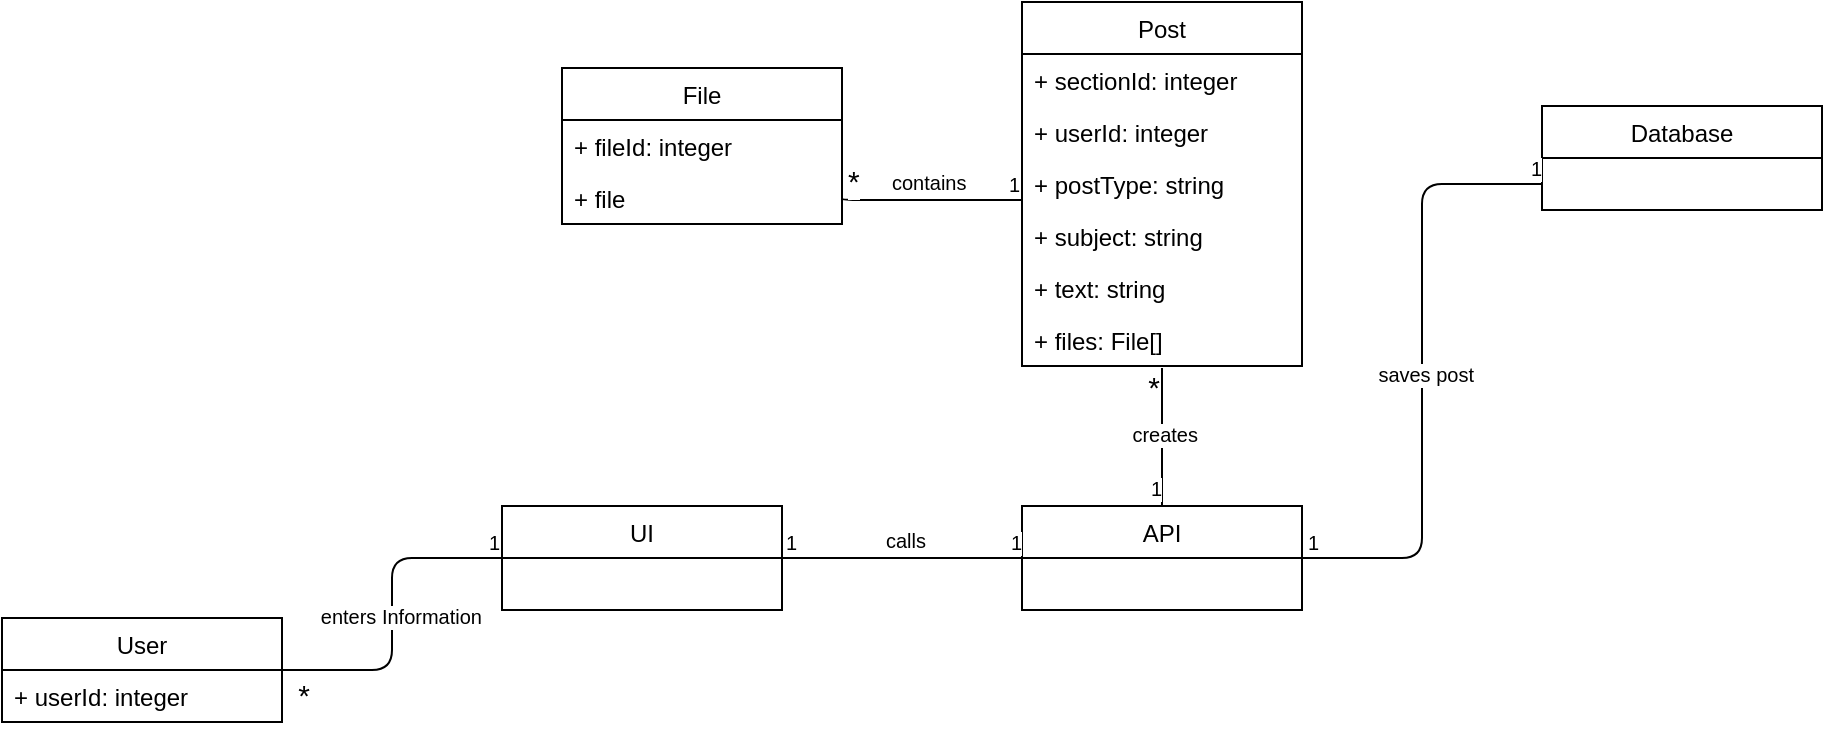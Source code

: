 <mxfile version="10.7.1" type="google"><diagram id="00KxRjpzvhxnuyVa-jez" name="Page-1"><mxGraphModel dx="840" dy="1552" grid="1" gridSize="10" guides="1" tooltips="1" connect="1" arrows="1" fold="1" page="1" pageScale="1" pageWidth="850" pageHeight="1100" math="0" shadow="0"><root><mxCell id="0"/><mxCell id="1" parent="0"/><mxCell id="8mGEaALZEHV8WnMFMNuf-1" value="User" style="swimlane;fontStyle=0;childLayout=stackLayout;horizontal=1;startSize=26;fillColor=none;horizontalStack=0;resizeParent=1;resizeParentMax=0;resizeLast=0;collapsible=1;marginBottom=0;" parent="1" vertex="1"><mxGeometry x="30" y="272" width="140" height="52" as="geometry"><mxRectangle x="120" y="80" width="90" height="26" as="alternateBounds"/></mxGeometry></mxCell><mxCell id="gfAsLYBw0bRhaYVmSyh4-1" value="+ userId: integer" style="text;strokeColor=none;fillColor=none;align=left;verticalAlign=top;spacingLeft=4;spacingRight=4;overflow=hidden;rotatable=0;points=[[0,0.5],[1,0.5]];portConstraint=eastwest;" parent="8mGEaALZEHV8WnMFMNuf-1" vertex="1"><mxGeometry y="26" width="140" height="26" as="geometry"/></mxCell><mxCell id="8mGEaALZEHV8WnMFMNuf-2" value="Database" style="swimlane;fontStyle=0;childLayout=stackLayout;horizontal=1;startSize=26;fillColor=none;horizontalStack=0;resizeParent=1;resizeParentMax=0;resizeLast=0;collapsible=1;marginBottom=0;" parent="1" vertex="1"><mxGeometry x="800" y="16" width="140" height="52" as="geometry"/></mxCell><mxCell id="8mGEaALZEHV8WnMFMNuf-3" value="UI" style="swimlane;fontStyle=0;childLayout=stackLayout;horizontal=1;startSize=26;fillColor=none;horizontalStack=0;resizeParent=1;resizeParentMax=0;resizeLast=0;collapsible=1;marginBottom=0;" parent="1" vertex="1"><mxGeometry x="280" y="216" width="140" height="52" as="geometry"/></mxCell><mxCell id="8mGEaALZEHV8WnMFMNuf-4" value="API" style="swimlane;fontStyle=0;childLayout=stackLayout;horizontal=1;startSize=26;fillColor=none;horizontalStack=0;resizeParent=1;resizeParentMax=0;resizeLast=0;collapsible=1;marginBottom=0;" parent="1" vertex="1"><mxGeometry x="540" y="216" width="140" height="52" as="geometry"/></mxCell><mxCell id="8mGEaALZEHV8WnMFMNuf-5" value="" style="endArrow=none;html=1;edgeStyle=orthogonalEdgeStyle;entryX=0;entryY=0.5;entryDx=0;entryDy=0;exitX=1;exitY=0.5;exitDx=0;exitDy=0;" parent="1" source="8mGEaALZEHV8WnMFMNuf-1" target="8mGEaALZEHV8WnMFMNuf-3" edge="1"><mxGeometry relative="1" as="geometry"><mxPoint x="170" y="311" as="sourcePoint"/><mxPoint x="250" y="270" as="targetPoint"/></mxGeometry></mxCell><mxCell id="8mGEaALZEHV8WnMFMNuf-6" value="enters Information" style="resizable=0;html=1;align=right;verticalAlign=bottom;labelBackgroundColor=#ffffff;fontSize=10;" parent="8mGEaALZEHV8WnMFMNuf-5" connectable="0" vertex="1"><mxGeometry x="1" relative="1" as="geometry"><mxPoint x="-10" y="37" as="offset"/></mxGeometry></mxCell><mxCell id="8mGEaALZEHV8WnMFMNuf-7" value="1" style="resizable=0;html=1;align=right;verticalAlign=bottom;labelBackgroundColor=#ffffff;fontSize=10;" parent="1" connectable="0" vertex="1"><mxGeometry x="309" y="184" as="geometry"><mxPoint x="-30" y="58" as="offset"/></mxGeometry></mxCell><mxCell id="8mGEaALZEHV8WnMFMNuf-8" value="&lt;font style=&quot;font-size: 15px&quot;&gt;*&lt;/font&gt;" style="resizable=0;html=1;align=right;verticalAlign=bottom;labelBackgroundColor=#ffffff;fontSize=10;" parent="1" connectable="0" vertex="1"><mxGeometry x="194" y="265" as="geometry"><mxPoint x="-10" y="56" as="offset"/></mxGeometry></mxCell><mxCell id="8mGEaALZEHV8WnMFMNuf-9" value="" style="endArrow=none;html=1;edgeStyle=orthogonalEdgeStyle;" parent="1" edge="1"><mxGeometry relative="1" as="geometry"><mxPoint x="420" y="242" as="sourcePoint"/><mxPoint x="540" y="242" as="targetPoint"/></mxGeometry></mxCell><mxCell id="8mGEaALZEHV8WnMFMNuf-10" value="1" style="resizable=0;html=1;align=left;verticalAlign=bottom;labelBackgroundColor=#ffffff;fontSize=10;" parent="8mGEaALZEHV8WnMFMNuf-9" connectable="0" vertex="1"><mxGeometry x="-1" relative="1" as="geometry"/></mxCell><mxCell id="8mGEaALZEHV8WnMFMNuf-11" value="1" style="resizable=0;html=1;align=right;verticalAlign=bottom;labelBackgroundColor=#ffffff;fontSize=10;" parent="8mGEaALZEHV8WnMFMNuf-9" connectable="0" vertex="1"><mxGeometry x="1" relative="1" as="geometry"/></mxCell><mxCell id="8mGEaALZEHV8WnMFMNuf-12" value="calls" style="resizable=0;html=1;align=right;verticalAlign=bottom;labelBackgroundColor=#ffffff;fontSize=10;" parent="1" connectable="0" vertex="1"><mxGeometry x="502" y="185" as="geometry"><mxPoint x="-10" y="56" as="offset"/></mxGeometry></mxCell><mxCell id="8mGEaALZEHV8WnMFMNuf-13" value="" style="endArrow=none;html=1;edgeStyle=orthogonalEdgeStyle;exitX=1;exitY=0.5;exitDx=0;exitDy=0;entryX=0;entryY=0.75;entryDx=0;entryDy=0;" parent="1" source="8mGEaALZEHV8WnMFMNuf-4" target="8mGEaALZEHV8WnMFMNuf-2" edge="1"><mxGeometry relative="1" as="geometry"><mxPoint x="709" y="55" as="sourcePoint"/><mxPoint x="349" y="380" as="targetPoint"/></mxGeometry></mxCell><mxCell id="8mGEaALZEHV8WnMFMNuf-14" value="1" style="resizable=0;html=1;align=left;verticalAlign=bottom;labelBackgroundColor=#ffffff;fontSize=10;" parent="8mGEaALZEHV8WnMFMNuf-13" connectable="0" vertex="1"><mxGeometry x="-1" relative="1" as="geometry"><mxPoint x="1" as="offset"/></mxGeometry></mxCell><mxCell id="8mGEaALZEHV8WnMFMNuf-15" value="1" style="resizable=0;html=1;align=right;verticalAlign=bottom;labelBackgroundColor=#ffffff;fontSize=10;" parent="8mGEaALZEHV8WnMFMNuf-13" connectable="0" vertex="1"><mxGeometry x="1" relative="1" as="geometry"/></mxCell><mxCell id="8mGEaALZEHV8WnMFMNuf-16" value="saves post" style="resizable=0;html=1;align=right;verticalAlign=bottom;labelBackgroundColor=#ffffff;fontSize=10;" parent="1" connectable="0" vertex="1"><mxGeometry x="776" y="102" as="geometry"><mxPoint x="-10" y="56" as="offset"/></mxGeometry></mxCell><mxCell id="8mGEaALZEHV8WnMFMNuf-29" value="Post" style="swimlane;fontStyle=0;childLayout=stackLayout;horizontal=1;startSize=26;fillColor=none;horizontalStack=0;resizeParent=1;resizeParentMax=0;resizeLast=0;collapsible=1;marginBottom=0;" parent="1" vertex="1"><mxGeometry x="540" y="-36" width="140" height="182" as="geometry"/></mxCell><mxCell id="8mGEaALZEHV8WnMFMNuf-31" value="+ sectionId: integer" style="text;strokeColor=none;fillColor=none;align=left;verticalAlign=top;spacingLeft=4;spacingRight=4;overflow=hidden;rotatable=0;points=[[0,0.5],[1,0.5]];portConstraint=eastwest;" parent="8mGEaALZEHV8WnMFMNuf-29" vertex="1"><mxGeometry y="26" width="140" height="26" as="geometry"/></mxCell><mxCell id="8mGEaALZEHV8WnMFMNuf-30" value="+ userId: integer" style="text;strokeColor=none;fillColor=none;align=left;verticalAlign=top;spacingLeft=4;spacingRight=4;overflow=hidden;rotatable=0;points=[[0,0.5],[1,0.5]];portConstraint=eastwest;" parent="8mGEaALZEHV8WnMFMNuf-29" vertex="1"><mxGeometry y="52" width="140" height="26" as="geometry"/></mxCell><mxCell id="8mGEaALZEHV8WnMFMNuf-32" value="+ postType: string" style="text;strokeColor=none;fillColor=none;align=left;verticalAlign=top;spacingLeft=4;spacingRight=4;overflow=hidden;rotatable=0;points=[[0,0.5],[1,0.5]];portConstraint=eastwest;" parent="8mGEaALZEHV8WnMFMNuf-29" vertex="1"><mxGeometry y="78" width="140" height="26" as="geometry"/></mxCell><mxCell id="8mGEaALZEHV8WnMFMNuf-33" value="+ subject: string" style="text;strokeColor=none;fillColor=none;align=left;verticalAlign=top;spacingLeft=4;spacingRight=4;overflow=hidden;rotatable=0;points=[[0,0.5],[1,0.5]];portConstraint=eastwest;" parent="8mGEaALZEHV8WnMFMNuf-29" vertex="1"><mxGeometry y="104" width="140" height="26" as="geometry"/></mxCell><mxCell id="8mGEaALZEHV8WnMFMNuf-34" value="+ text: string" style="text;strokeColor=none;fillColor=none;align=left;verticalAlign=top;spacingLeft=4;spacingRight=4;overflow=hidden;rotatable=0;points=[[0,0.5],[1,0.5]];portConstraint=eastwest;" parent="8mGEaALZEHV8WnMFMNuf-29" vertex="1"><mxGeometry y="130" width="140" height="26" as="geometry"/></mxCell><mxCell id="8mGEaALZEHV8WnMFMNuf-35" value="+ files: File[]" style="text;strokeColor=none;fillColor=none;align=left;verticalAlign=top;spacingLeft=4;spacingRight=4;overflow=hidden;rotatable=0;points=[[0,0.5],[1,0.5]];portConstraint=eastwest;" parent="8mGEaALZEHV8WnMFMNuf-29" vertex="1"><mxGeometry y="156" width="140" height="26" as="geometry"/></mxCell><mxCell id="8mGEaALZEHV8WnMFMNuf-36" value="" style="endArrow=none;html=1;edgeStyle=orthogonalEdgeStyle;entryX=0.5;entryY=0;entryDx=0;entryDy=0;exitX=0.5;exitY=1.038;exitDx=0;exitDy=0;exitPerimeter=0;" parent="1" source="8mGEaALZEHV8WnMFMNuf-35" target="8mGEaALZEHV8WnMFMNuf-4" edge="1"><mxGeometry relative="1" as="geometry"><mxPoint x="610" y="180" as="sourcePoint"/><mxPoint x="720" y="170" as="targetPoint"/><Array as="points"/></mxGeometry></mxCell><mxCell id="8mGEaALZEHV8WnMFMNuf-38" value="1" style="resizable=0;html=1;align=right;verticalAlign=bottom;labelBackgroundColor=#ffffff;fontSize=10;" parent="8mGEaALZEHV8WnMFMNuf-36" connectable="0" vertex="1"><mxGeometry x="1" relative="1" as="geometry"/></mxCell><mxCell id="8mGEaALZEHV8WnMFMNuf-39" value="creates" style="resizable=0;html=1;align=right;verticalAlign=bottom;labelBackgroundColor=#ffffff;fontSize=10;" parent="1" connectable="0" vertex="1"><mxGeometry x="638" y="132" as="geometry"><mxPoint x="-10" y="56" as="offset"/></mxGeometry></mxCell><mxCell id="8mGEaALZEHV8WnMFMNuf-48" value="File" style="swimlane;fontStyle=0;childLayout=stackLayout;horizontal=1;startSize=26;fillColor=none;horizontalStack=0;resizeParent=1;resizeParentMax=0;resizeLast=0;collapsible=1;marginBottom=0;" parent="1" vertex="1"><mxGeometry x="310" y="-3" width="140" height="78" as="geometry"/></mxCell><mxCell id="8mGEaALZEHV8WnMFMNuf-49" value="+ fileId: integer" style="text;strokeColor=none;fillColor=none;align=left;verticalAlign=top;spacingLeft=4;spacingRight=4;overflow=hidden;rotatable=0;points=[[0,0.5],[1,0.5]];portConstraint=eastwest;" parent="8mGEaALZEHV8WnMFMNuf-48" vertex="1"><mxGeometry y="26" width="140" height="26" as="geometry"/></mxCell><mxCell id="8mGEaALZEHV8WnMFMNuf-50" value="+ file" style="text;strokeColor=none;fillColor=none;align=left;verticalAlign=top;spacingLeft=4;spacingRight=4;overflow=hidden;rotatable=0;points=[[0,0.5],[1,0.5]];portConstraint=eastwest;" parent="8mGEaALZEHV8WnMFMNuf-48" vertex="1"><mxGeometry y="52" width="140" height="26" as="geometry"/></mxCell><mxCell id="w4znz8QXJJuSySExkBFG-1" value="" style="endArrow=none;html=1;edgeStyle=orthogonalEdgeStyle;entryX=0;entryY=0.808;entryDx=0;entryDy=0;exitX=1;exitY=0.5;exitDx=0;exitDy=0;entryPerimeter=0;" parent="1" source="8mGEaALZEHV8WnMFMNuf-50" target="8mGEaALZEHV8WnMFMNuf-32" edge="1"><mxGeometry relative="1" as="geometry"><mxPoint x="440" y="150" as="sourcePoint"/><mxPoint x="440" y="219" as="targetPoint"/><Array as="points"><mxPoint x="450" y="63"/></Array></mxGeometry></mxCell><mxCell id="w4znz8QXJJuSySExkBFG-2" value="*" style="resizable=0;html=1;align=left;verticalAlign=bottom;labelBackgroundColor=#ffffff;fontSize=15;" parent="w4znz8QXJJuSySExkBFG-1" connectable="0" vertex="1"><mxGeometry x="-1" relative="1" as="geometry"><mxPoint x="1" y="2" as="offset"/></mxGeometry></mxCell><mxCell id="w4znz8QXJJuSySExkBFG-3" value="1" style="resizable=0;html=1;align=right;verticalAlign=bottom;labelBackgroundColor=#ffffff;fontSize=10;" parent="w4znz8QXJJuSySExkBFG-1" connectable="0" vertex="1"><mxGeometry x="1" relative="1" as="geometry"/></mxCell><mxCell id="w4znz8QXJJuSySExkBFG-4" value="&lt;font style=&quot;font-size: 10px&quot;&gt;contains&lt;/font&gt;" style="text;html=1;resizable=0;points=[];autosize=1;align=left;verticalAlign=top;spacingTop=-4;" parent="1" vertex="1"><mxGeometry x="473" y="44" width="50" height="20" as="geometry"/></mxCell><mxCell id="VwWga_8KAE-oRyGqkXQP-1" value="&lt;font style=&quot;font-size: 15px&quot;&gt;*&lt;/font&gt;" style="resizable=0;html=1;align=right;verticalAlign=bottom;labelBackgroundColor=#ffffff;fontSize=10;" parent="1" connectable="0" vertex="1"><mxGeometry x="619" y="111" as="geometry"><mxPoint x="-10" y="56" as="offset"/></mxGeometry></mxCell></root></mxGraphModel></diagram></mxfile>